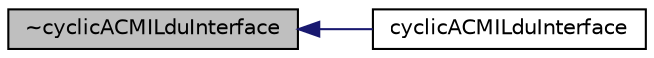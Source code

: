 digraph "~cyclicACMILduInterface"
{
  bgcolor="transparent";
  edge [fontname="Helvetica",fontsize="10",labelfontname="Helvetica",labelfontsize="10"];
  node [fontname="Helvetica",fontsize="10",shape=record];
  rankdir="LR";
  Node1 [label="~cyclicACMILduInterface",height=0.2,width=0.4,color="black", fillcolor="grey75", style="filled", fontcolor="black"];
  Node1 -> Node2 [dir="back",color="midnightblue",fontsize="10",style="solid",fontname="Helvetica"];
  Node2 [label="cyclicACMILduInterface",height=0.2,width=0.4,color="black",URL="$a00461.html#a3beb661874c9c59394a7c14da7f27145",tooltip="Construct null. "];
}
